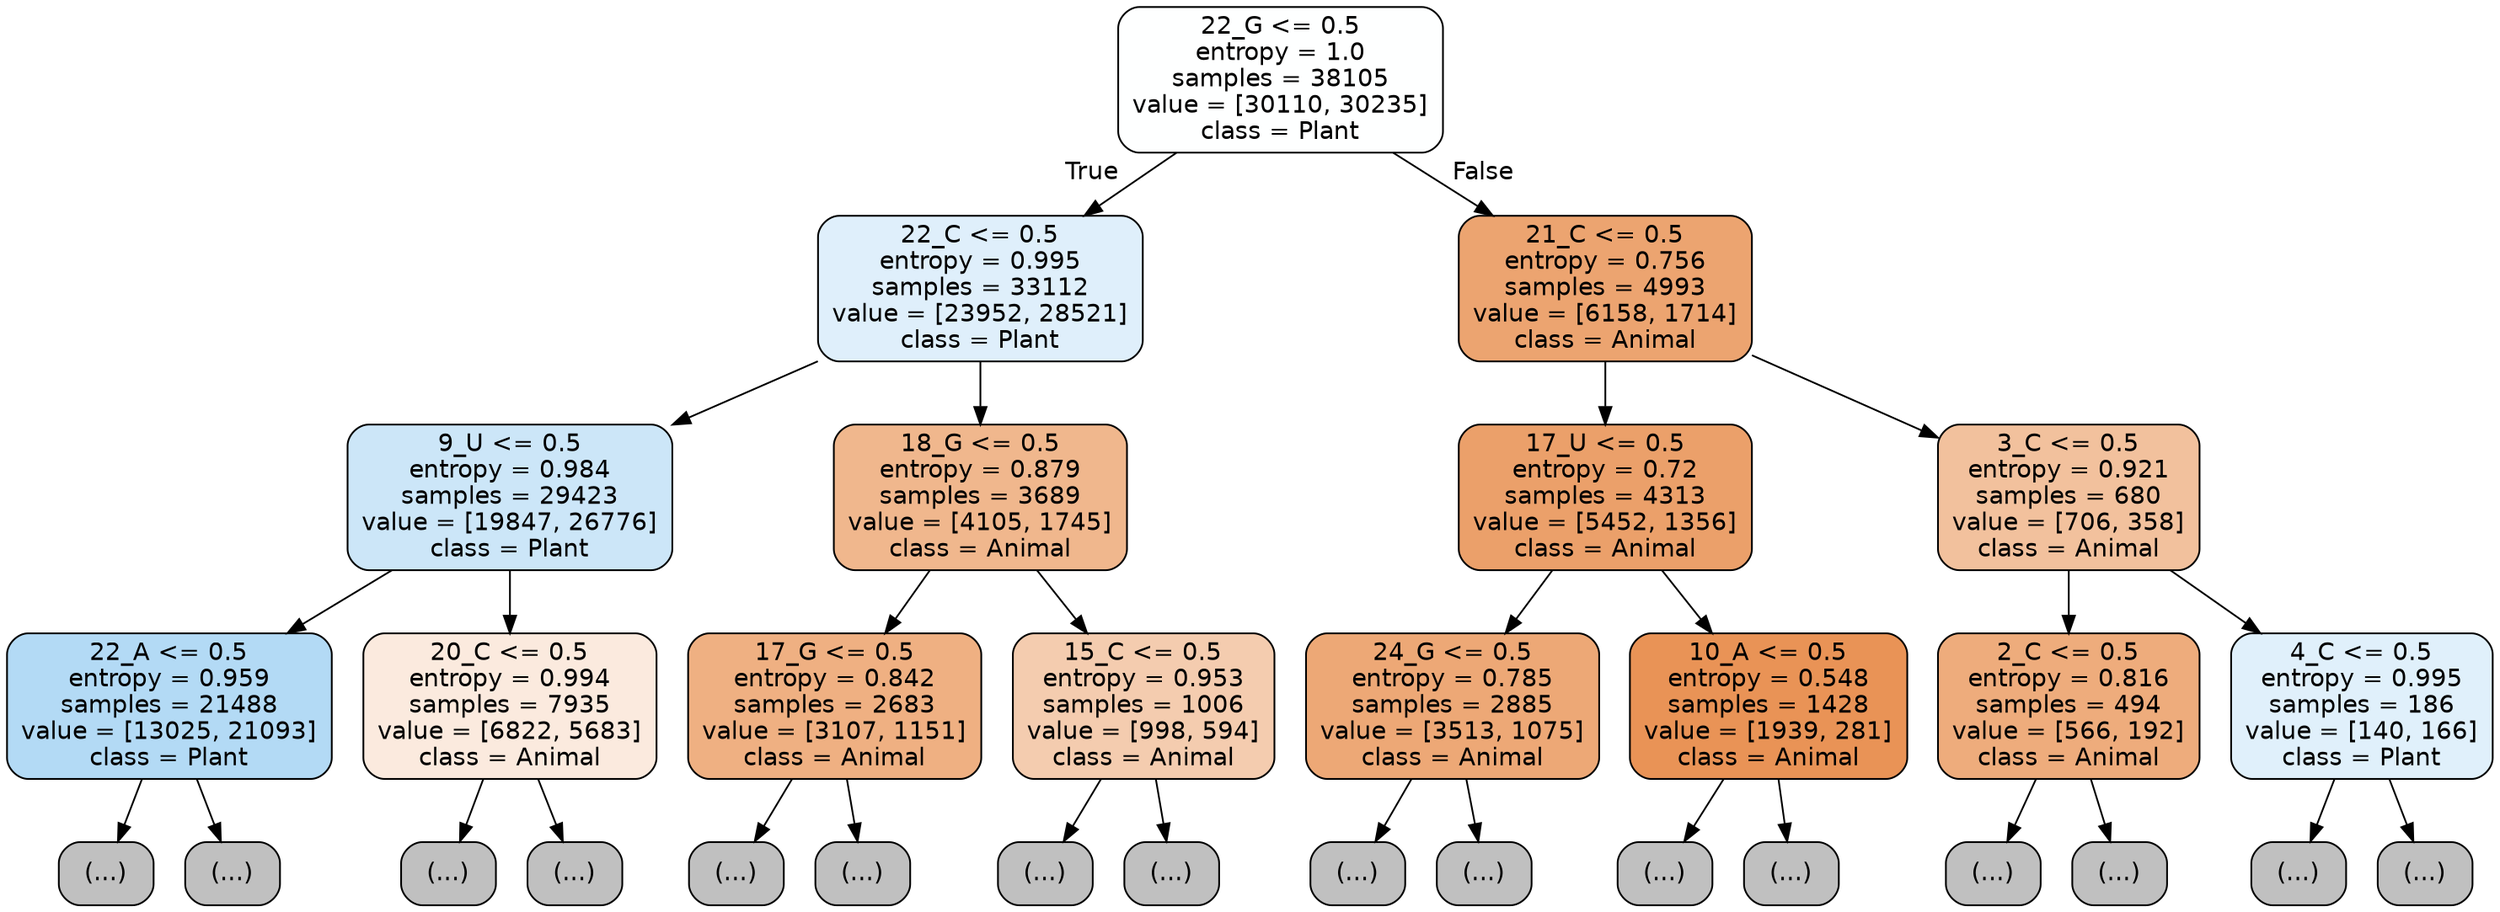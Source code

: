 digraph Tree {
node [shape=box, style="filled, rounded", color="black", fontname="helvetica"] ;
edge [fontname="helvetica"] ;
0 [label="22_G <= 0.5\nentropy = 1.0\nsamples = 38105\nvalue = [30110, 30235]\nclass = Plant", fillcolor="#feffff"] ;
1 [label="22_C <= 0.5\nentropy = 0.995\nsamples = 33112\nvalue = [23952, 28521]\nclass = Plant", fillcolor="#dfeffb"] ;
0 -> 1 [labeldistance=2.5, labelangle=45, headlabel="True"] ;
2 [label="9_U <= 0.5\nentropy = 0.984\nsamples = 29423\nvalue = [19847, 26776]\nclass = Plant", fillcolor="#cce6f8"] ;
1 -> 2 ;
3 [label="22_A <= 0.5\nentropy = 0.959\nsamples = 21488\nvalue = [13025, 21093]\nclass = Plant", fillcolor="#b3daf5"] ;
2 -> 3 ;
4 [label="(...)", fillcolor="#C0C0C0"] ;
3 -> 4 ;
7687 [label="(...)", fillcolor="#C0C0C0"] ;
3 -> 7687 ;
9094 [label="20_C <= 0.5\nentropy = 0.994\nsamples = 7935\nvalue = [6822, 5683]\nclass = Animal", fillcolor="#fbeade"] ;
2 -> 9094 ;
9095 [label="(...)", fillcolor="#C0C0C0"] ;
9094 -> 9095 ;
12010 [label="(...)", fillcolor="#C0C0C0"] ;
9094 -> 12010 ;
12871 [label="18_G <= 0.5\nentropy = 0.879\nsamples = 3689\nvalue = [4105, 1745]\nclass = Animal", fillcolor="#f0b78d"] ;
1 -> 12871 ;
12872 [label="17_G <= 0.5\nentropy = 0.842\nsamples = 2683\nvalue = [3107, 1151]\nclass = Animal", fillcolor="#efb082"] ;
12871 -> 12872 ;
12873 [label="(...)", fillcolor="#C0C0C0"] ;
12872 -> 12873 ;
13784 [label="(...)", fillcolor="#C0C0C0"] ;
12872 -> 13784 ;
14123 [label="15_C <= 0.5\nentropy = 0.953\nsamples = 1006\nvalue = [998, 594]\nclass = Animal", fillcolor="#f4ccaf"] ;
12871 -> 14123 ;
14124 [label="(...)", fillcolor="#C0C0C0"] ;
14123 -> 14124 ;
14557 [label="(...)", fillcolor="#C0C0C0"] ;
14123 -> 14557 ;
14646 [label="21_C <= 0.5\nentropy = 0.756\nsamples = 4993\nvalue = [6158, 1714]\nclass = Animal", fillcolor="#eca470"] ;
0 -> 14646 [labeldistance=2.5, labelangle=-45, headlabel="False"] ;
14647 [label="17_U <= 0.5\nentropy = 0.72\nsamples = 4313\nvalue = [5452, 1356]\nclass = Animal", fillcolor="#eba06a"] ;
14646 -> 14647 ;
14648 [label="24_G <= 0.5\nentropy = 0.785\nsamples = 2885\nvalue = [3513, 1075]\nclass = Animal", fillcolor="#eda876"] ;
14647 -> 14648 ;
14649 [label="(...)", fillcolor="#C0C0C0"] ;
14648 -> 14649 ;
15840 [label="(...)", fillcolor="#C0C0C0"] ;
14648 -> 15840 ;
15921 [label="10_A <= 0.5\nentropy = 0.548\nsamples = 1428\nvalue = [1939, 281]\nclass = Animal", fillcolor="#e99356"] ;
14647 -> 15921 ;
15922 [label="(...)", fillcolor="#C0C0C0"] ;
15921 -> 15922 ;
16211 [label="(...)", fillcolor="#C0C0C0"] ;
15921 -> 16211 ;
16294 [label="3_C <= 0.5\nentropy = 0.921\nsamples = 680\nvalue = [706, 358]\nclass = Animal", fillcolor="#f2c19d"] ;
14646 -> 16294 ;
16295 [label="2_C <= 0.5\nentropy = 0.816\nsamples = 494\nvalue = [566, 192]\nclass = Animal", fillcolor="#eeac7c"] ;
16294 -> 16295 ;
16296 [label="(...)", fillcolor="#C0C0C0"] ;
16295 -> 16296 ;
16477 [label="(...)", fillcolor="#C0C0C0"] ;
16295 -> 16477 ;
16502 [label="4_C <= 0.5\nentropy = 0.995\nsamples = 186\nvalue = [140, 166]\nclass = Plant", fillcolor="#e0f0fb"] ;
16294 -> 16502 ;
16503 [label="(...)", fillcolor="#C0C0C0"] ;
16502 -> 16503 ;
16554 [label="(...)", fillcolor="#C0C0C0"] ;
16502 -> 16554 ;
}